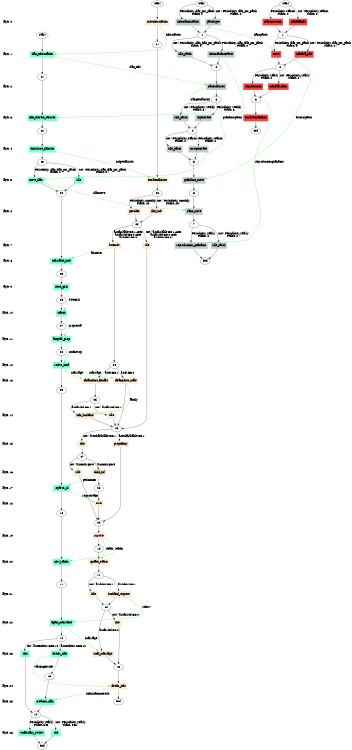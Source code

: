 digraph state_graph {
	rankdir=TB;
	size="8,5;"
	layer_0 [shape=plaintext, label="layer 0"];
	layer_1 [shape=plaintext, label="layer 1"];
	layer_0 -> layer_1 [style=invis];
	layer_2 [shape=plaintext, label="layer 2"];
	layer_1 -> layer_2 [style=invis];
	layer_3 [shape=plaintext, label="layer 3"];
	layer_2 -> layer_3 [style=invis];
	layer_4 [shape=plaintext, label="layer 4"];
	layer_3 -> layer_4 [style=invis];
	layer_5 [shape=plaintext, label="layer 5"];
	layer_4 -> layer_5 [style=invis];
	layer_6 [shape=plaintext, label="layer 6"];
	layer_5 -> layer_6 [style=invis];
	layer_7 [shape=plaintext, label="layer 7"];
	layer_6 -> layer_7 [style=invis];
	layer_8 [shape=plaintext, label="layer 8"];
	layer_7 -> layer_8 [style=invis];
	layer_9 [shape=plaintext, label="layer 9"];
	layer_8 -> layer_9 [style=invis];
	layer_10 [shape=plaintext, label="layer 10"];
	layer_9 -> layer_10 [style=invis];
	layer_11 [shape=plaintext, label="layer 11"];
	layer_10 -> layer_11 [style=invis];
	layer_12 [shape=plaintext, label="layer 12"];
	layer_11 -> layer_12 [style=invis];
	layer_13 [shape=plaintext, label="layer 13"];
	layer_12 -> layer_13 [style=invis];
	layer_14 [shape=plaintext, label="layer 14"];
	layer_13 -> layer_14 [style=invis];
	layer_15 [shape=plaintext, label="layer 15"];
	layer_14 -> layer_15 [style=invis];
	layer_16 [shape=plaintext, label="layer 16"];
	layer_15 -> layer_16 [style=invis];
	layer_17 [shape=plaintext, label="layer 17"];
	layer_16 -> layer_17 [style=invis];
	layer_18 [shape=plaintext, label="layer 18"];
	layer_17 -> layer_18 [style=invis];
	layer_19 [shape=plaintext, label="layer 19"];
	layer_18 -> layer_19 [style=invis];
	layer_20 [shape=plaintext, label="layer 20"];
	layer_19 -> layer_20 [style=invis];
	layer_21 [shape=plaintext, label="layer 21"];
	layer_20 -> layer_21 [style=invis];
	layer_22 [shape=plaintext, label="layer 22"];
	layer_21 -> layer_22 [style=invis];
	layer_23 [shape=plaintext, label="layer 23"];
	layer_22 -> layer_23 [style=invis];
	layer_24 [shape=plaintext, label="layer 24"];
	layer_23 -> layer_24 [style=invis];
	layer_25 [shape=plaintext, label="layer 25"];
	layer_24 -> layer_25 [style=invis];
	layer_26 [shape=plaintext, label="layer 26"];
	layer_25 -> layer_26 [style=invis];
	
	/* States */
	indv_end [label = "end"]
	indv_13 [label = "13"]
	indv_12 [label = "12"]
	indv_11 [label = "11"]
	indv_10 [label = "10"]
	indv_08 [label = "08"]
	indv_07 [label = "07"]
	indv_09 [label = "09"]
	indv_05 [label = "05"]
	indv_06 [label = "06"]
	indv_04 [label = "04"]
	indv_03 [label = "03"]
	indv_02 [label = "02"]
	indv_01 [label = "01"]
	indv_start [label = "start"]
	clan_end [label = "end"]
	clan_14 [label = "14"]
	clan_13 [label = "13"]
	clan_12 [label = "12"]
	clan_11 [label = "11"]
	clan_10 [label = "10"]
	clan_09 [label = "09"]
	clan_08 [label = "08"]
	clan_07 [label = "07"]
	clan_06 [label = "06"]
	clan_05 [label = "05"]
	clan_04 [label = "04"]
	clan_03 [label = "03"]
	clan_02 [label = "02"]
	clan_01 [label = "01"]
	clan_start [label = "start"]
	patch_end [label = "end"]
	patch_7 [label = "7"]
	patch_6 [label = "6"]
	patch_5 [label = "5"]
	patch_4 [label = "4"]
	patch_3 [label = "3"]
	patch_2 [label = "2"]
	patch_1 [label = "1"]
	patch_start [label = "start"]
	manada_guanacos_end [label = "end"]
	manada_guanacos_3 [label = "3"]
	manada_guanacos_2 [label = "2"]
	manada_guanacos_1 [label = "1"]
	manada_guanacos_start [label = "start"]
	indv_indvInformation_start_01 [label = "indvInformation", shape = box,style=filled,color=antiquewhite];
	indv_extractcalories_01_02 [label = "extractcalories", shape = box,style=filled,color=antiquewhite];
	indv_getolder_02_03 [label = "getolder", shape = box,style=filled,color=antiquewhite];
	indv_idle_indv_02_03 [label = "idle_indv", shape = box,style=filled,color=antiquewhite];
	indv_freeIndv_03_04 [label = "freeIndv", shape = box,style=filled,color=antiquewhite];
	indv_idle_03_06 [label = "idle", shape = box,style=filled,color=antiquewhite];
	indv_casamiento_female_04_05 [label = "casamiento_female", shape = box,style=filled,color=antiquewhite];
	indv_casamiento_male_04_06 [label = "casamiento_male", shape = box,style=filled,color=antiquewhite];
	indv_info_husband_05_06 [label = "info_husband", shape = box,style=filled,color=antiquewhite];
	indv_idle_05_06 [label = "idle", shape = box,style=filled,color=antiquewhite];
	indv_pregnancy_06_09 [label = "pregnancy", shape = box,style=filled,color=antiquewhite];
	indv_idle_06_07 [label = "idle", shape = box,style=filled,color=antiquewhite];
	indv_child_inf_07_08 [label = "child_inf", shape = box,style=filled,color=antiquewhite];
	indv_idle_07_09 [label = "idle", shape = box,style=filled,color=antiquewhite];
	indv_birth_08_09 [label = "birth", shape = box,style=filled,color=antiquewhite];
	indv_survive_09_10 [label = "survive", shape = box,style=filled,color=antiquewhite];
	indv_update_status_10_11 [label = "update_status", shape = box,style=filled,color=antiquewhite];
	indv_husband_request_11_12 [label = "husband_request", shape = box,style=filled,color=antiquewhite];
	indv_idle_11_12 [label = "idle", shape = box,style=filled,color=antiquewhite];
	indv_local_marriage_12_13 [label = "local_marriage", shape = box,style=filled,color=antiquewhite];
	indv_idle_12_13 [label = "idle", shape = box,style=filled,color=antiquewhite];
	indv_dividir_info_13_end [label = "dividir_info", shape = box,style=filled,color=antiquewhite];
	clan_clan_Information_start_01 [label = "clan_Information", shape = box,style=filled,color=aquamarine];
	clan_clan_extract_calories_01_02 [label = "clan_extract_calories", shape = box,style=filled,color=aquamarine];
	clan_distribute_calories_02_03 [label = "distribute_calories", shape = box,style=filled,color=aquamarine];
	clan_move_clan_03_04 [label = "move_clan", shape = box,style=filled,color=aquamarine];
	clan_idle_03_04 [label = "idle", shape = box,style=filled,color=aquamarine];
	clan_marriable_indv_04_05 [label = "marriable_indv", shape = box,style=filled,color=aquamarine];
	clan_send_girls_05_06 [label = "send_girls", shape = box,style=filled,color=aquamarine];
	clan_match_06_07 [label = "match", shape = box,style=filled,color=aquamarine];
	clan_aceptar_prop_07_08 [label = "aceptar_prop", shape = box,style=filled,color=aquamarine];
	clan_recive_conf_08_09 [label = "recive_conf", shape = box,style=filled,color=aquamarine];
	clan_repartir_id_09_10 [label = "repartir_id", shape = box,style=filled,color=aquamarine];
	clan_new_leader_10_11 [label = "new_leader", shape = box,style=filled,color=aquamarine];
	clan_again_marriable_11_12 [label = "again_marriable", shape = box,style=filled,color=aquamarine];
	clan_dividir_clan_12_13 [label = "dividir_clan", shape = box,style=filled,color=aquamarine];
	clan_idle_12_14 [label = "idle", shape = box,style=filled,color=aquamarine];
	clan_creacion_clan_13_14 [label = "creacion_clan", shape = box,style=filled,color=aquamarine];
	clan_vocabulary_review_14_end [label = "vocabulary_review", shape = box,style=filled,color=aquamarine];
	clan_idle_14_end [label = "idle", shape = box,style=filled,color=aquamarine];
	patch_patchtype_start_1 [label = "patchtype", shape = box,style=filled,color=azure3];
	patch_infoClansInPatch_start_1 [label = "infoClansInPatch", shape = box,style=filled,color=azure3];
	patch_idle_patch_1_2 [label = "idle_patch", shape = box,style=filled,color=azure3];
	patch_infoGuanacosPatch_1_2 [label = "infoGuanacosPatch", shape = box,style=filled,color=azure3];
	patch_patchcalories_2_3 [label = "patchcalories", shape = box,style=filled,color=azure3];
	patch_regenerate_3_4 [label = "regenerate", shape = box,style=filled,color=azure3];
	patch_idle_patch_3_4 [label = "idle_patch", shape = box,style=filled,color=azure3];
	patch_snregenerate_4_5 [label = "snregenerate", shape = box,style=filled,color=azure3];
	patch_idle_patch_4_5 [label = "idle_patch", shape = box,style=filled,color=azure3];
	patch_guanacos_move_5_6 [label = "guanacos_move", shape = box,style=filled,color=azure3];
	patch_clans_move_6_7 [label = "clans_move", shape = box,style=filled,color=azure3];
	patch_reproduccion_guanacos_7_end [label = "reproduccion_guanacos", shape = box,style=filled,color=azure3];
	patch_idle_patch_7_end [label = "idle_patch", shape = box,style=filled,color=azure3];
	manada_guanacos_manadaInfo_start_1 [label = "manadaInfo", shape = box,style=filled,color=brown1];
	manada_guanacos_seasonSwitch_start_1 [label = "seasonSwitch", shape = box,style=filled,color=brown1];
	manada_guanacos_manada_idle_1_2 [label = "manada_idle", shape = box,style=filled,color=brown1];
	manada_guanacos_move_1_2 [label = "move", shape = box,style=filled,color=brown1];
	manada_guanacos_reproduccion_2_3 [label = "reproduccion", shape = box,style=filled,color=brown1];
	manada_guanacos_manada_idle2_2_3 [label = "manada_idle2", shape = box,style=filled,color=brown1];
	manada_guanacos_surviveGuanacos_3_end [label = "surviveGuanacos", shape = box,style=filled,color=brown1];
	
	/* Transitions */
	indv_start -> indv_indvInformation_start_01;
	indv_indvInformation_start_01 -> indv_01;
	indv_01 -> indv_extractcalories_01_02;
	indv_extractcalories_01_02 -> indv_02;
	indv_02 -> indv_getolder_02_03 [ label = "Periodicity: monthly\nPhase: 29"];
	indv_getolder_02_03 -> indv_03;
	indv_02 -> indv_idle_indv_02_03 [ label = "not ( Periodicity: monthly\nPhase: 29 )"];
	indv_idle_indv_02_03 -> indv_03;
	indv_03 -> indv_freeIndv_03_04 [ label = "a.marriable EQ 1 AND\na.married EQ 0 AND\na.widow EQ 0"];
	indv_freeIndv_03_04 -> indv_04;
	indv_03 -> indv_idle_03_06 [ label = "not ( a.marriable EQ 1 AND\na.married EQ 0 AND\na.widow EQ 0 )"];
	indv_idle_03_06 -> indv_06;
	indv_04 -> indv_casamiento_female_04_05 [ label = "a.sex EQ 1"];
	indv_casamiento_female_04_05 -> indv_05;
	indv_04 -> indv_casamiento_male_04_06 [ label = "a.sex EQ 0"];
	indv_casamiento_male_04_06 -> indv_06;
	indv_05 -> indv_info_husband_05_06 [ label = "a.married EQ 1"];
	indv_info_husband_05_06 -> indv_06;
	indv_05 -> indv_idle_05_06 [ label = "not ( a.married EQ 1 )"];
	indv_idle_05_06 -> indv_06;
	indv_06 -> indv_pregnancy_06_09 [ label = "a.embarazable EQ 1"];
	indv_pregnancy_06_09 -> indv_09;
	indv_06 -> indv_idle_06_07 [ label = "not ( a.embarazable EQ 1 )"];
	indv_idle_06_07 -> indv_07;
	indv_07 -> indv_child_inf_07_08 [ label = "a.month EQ 9"];
	indv_child_inf_07_08 -> indv_08;
	indv_07 -> indv_idle_07_09 [ label = "not ( a.month EQ 9 )"];
	indv_idle_07_09 -> indv_09;
	indv_08 -> indv_birth_08_09;
	indv_birth_08_09 -> indv_09;
	indv_09 -> indv_survive_09_10;
	indv_survive_09_10 -> indv_10;
	indv_10 -> indv_update_status_10_11;
	indv_update_status_10_11 -> indv_11;
	indv_11 -> indv_husband_request_11_12 [ label = "a.widow EQ 1"];
	indv_husband_request_11_12 -> indv_12;
	indv_11 -> indv_idle_11_12 [ label = "not ( a.widow EQ 1 )"];
	indv_idle_11_12 -> indv_12;
	indv_12 -> indv_local_marriage_12_13 [ label = "a.married EQ 0"];
	indv_local_marriage_12_13 -> indv_13;
	indv_12 -> indv_idle_12_13 [ label = "not ( a.married EQ 0 )"];
	indv_idle_12_13 -> indv_13;
	indv_13 -> indv_dividir_info_13_end;
	indv_dividir_info_13_end -> indv_end;
	clan_start -> clan_clan_Information_start_01;
	clan_clan_Information_start_01 -> clan_01;
	clan_01 -> clan_clan_extract_calories_01_02;
	clan_clan_extract_calories_01_02 -> clan_02;
	clan_02 -> clan_distribute_calories_02_03;
	clan_distribute_calories_02_03 -> clan_03;
	clan_03 -> clan_move_clan_03_04 [ label = "Periodicity: clan_dias_por_patch\nPhase: 0"];
	clan_move_clan_03_04 -> clan_04;
	clan_03 -> clan_idle_03_04 [ label = "not ( Periodicity: clan_dias_por_patch\nPhase: 0 )"];
	clan_idle_03_04 -> clan_04;
	clan_04 -> clan_marriable_indv_04_05;
	clan_marriable_indv_04_05 -> clan_05;
	clan_05 -> clan_send_girls_05_06;
	clan_send_girls_05_06 -> clan_06;
	clan_06 -> clan_match_06_07;
	clan_match_06_07 -> clan_07;
	clan_07 -> clan_aceptar_prop_07_08;
	clan_aceptar_prop_07_08 -> clan_08;
	clan_08 -> clan_recive_conf_08_09;
	clan_recive_conf_08_09 -> clan_09;
	clan_09 -> clan_repartir_id_09_10;
	clan_repartir_id_09_10 -> clan_10;
	clan_10 -> clan_new_leader_10_11;
	clan_new_leader_10_11 -> clan_11;
	clan_11 -> clan_again_marriable_11_12;
	clan_again_marriable_11_12 -> clan_12;
	clan_12 -> clan_dividir_clan_12_13 [ label = "a.members GEQ 10"];
	clan_dividir_clan_12_13 -> clan_13;
	clan_12 -> clan_idle_12_14 [ label = "not ( a.members GEQ 10 )"];
	clan_idle_12_14 -> clan_14;
	clan_13 -> clan_creacion_clan_13_14;
	clan_creacion_clan_13_14 -> clan_14;
	clan_14 -> clan_vocabulary_review_14_end [ label = "Periodicity: yearly\nPhase: 348"];
	clan_vocabulary_review_14_end -> clan_end;
	clan_14 -> clan_idle_14_end [ label = "not ( Periodicity: yearly\nPhase: 348 )"];
	clan_idle_14_end -> clan_end;
	patch_start -> patch_patchtype_start_1 [ label = "not ( Periodicity: dias_por_patch\nPhase: 0 )"];
	patch_patchtype_start_1 -> patch_1;
	patch_start -> patch_infoClansInPatch_start_1 [ label = "Periodicity: dias_por_patch\nPhase: 0"];
	patch_infoClansInPatch_start_1 -> patch_1;
	patch_1 -> patch_idle_patch_1_2 [ label = "not ( Periodicity: clan_dias_por_patch\nPhase: 0 )"];
	patch_idle_patch_1_2 -> patch_2;
	patch_1 -> patch_infoGuanacosPatch_1_2 [ label = "Periodicity: clan_dias_por_patch\nPhase: 0"];
	patch_infoGuanacosPatch_1_2 -> patch_2;
	patch_2 -> patch_patchcalories_2_3;
	patch_patchcalories_2_3 -> patch_3;
	patch_3 -> patch_regenerate_3_4 [ label = "Periodicity: weekly\nPhase: 6"];
	patch_regenerate_3_4 -> patch_4;
	patch_3 -> patch_idle_patch_3_4 [ label = "not ( Periodicity: weekly\nPhase: 6 )"];
	patch_idle_patch_3_4 -> patch_4;
	patch_4 -> patch_snregenerate_4_5 [ label = "Periodicity: season\nPhase: 0"];
	patch_snregenerate_4_5 -> patch_5;
	patch_4 -> patch_idle_patch_4_5 [ label = "not ( Periodicity: season\nPhase: 0 )"];
	patch_idle_patch_4_5 -> patch_5;
	patch_5 -> patch_guanacos_move_5_6;
	patch_guanacos_move_5_6 -> patch_6;
	patch_6 -> patch_clans_move_6_7;
	patch_clans_move_6_7 -> patch_7;
	patch_7 -> patch_reproduccion_guanacos_7_end [ label = "Periodicity: yearly\nPhase: 0"];
	patch_reproduccion_guanacos_7_end -> patch_end;
	patch_7 -> patch_idle_patch_7_end [ label = "not ( Periodicity: yearly\nPhase: 0 )"];
	patch_idle_patch_7_end -> patch_end;
	manada_guanacos_start -> manada_guanacos_manadaInfo_start_1 [ label = "not ( Periodicity: season\nPhase: 0 )"];
	manada_guanacos_manadaInfo_start_1 -> manada_guanacos_1;
	manada_guanacos_start -> manada_guanacos_seasonSwitch_start_1 [ label = "Periodicity: season\nPhase: 0"];
	manada_guanacos_seasonSwitch_start_1 -> manada_guanacos_1;
	manada_guanacos_1 -> manada_guanacos_manada_idle_1_2 [ label = "not ( Periodicity: dias_por_patch\nPhase: 0 )"];
	manada_guanacos_manada_idle_1_2 -> manada_guanacos_2;
	manada_guanacos_1 -> manada_guanacos_move_1_2 [ label = "Periodicity: dias_por_patch\nPhase: 0"];
	manada_guanacos_move_1_2 -> manada_guanacos_2;
	manada_guanacos_2 -> manada_guanacos_reproduccion_2_3 [ label = "Periodicity: yearly\nPhase: 0"];
	manada_guanacos_reproduccion_2_3 -> manada_guanacos_3;
	manada_guanacos_2 -> manada_guanacos_manada_idle2_2_3 [ label = "not ( Periodicity: yearly\nPhase: 0 )"];
	manada_guanacos_manada_idle2_2_3 -> manada_guanacos_3;
	manada_guanacos_3 -> manada_guanacos_surviveGuanacos_3_end;
	manada_guanacos_surviveGuanacos_3_end -> manada_guanacos_end;
	
	/* Communications */
	patch_infoClansInPatch_start_1 -> manada_guanacos_move_1_2 [ label = "clanspatch" color="#00ff00" constraint=false];
	manada_guanacos_reproduccion_2_3 -> patch_reproduccion_guanacos_7_end [ label = "reproduccionguanacos" color="#00ff00" constraint=false];
	clan_move_clan_03_04 -> patch_clans_move_6_7 [ label = "clanmove" color="#00ff00" constraint=false];
	manada_guanacos_move_1_2 -> patch_guanacos_move_5_6 [ label = "adultospatch" color="#00ff00" constraint=false];
	clan_clan_Information_start_01 -> patch_patchcalories_2_3 [ label = "clan_info" color="#00ff00" constraint=false];
	indv_dividir_info_13_end -> clan_creacion_clan_13_14 [ label = "informationDivide" color="#00ff00" constraint=false];
	indv_husband_request_11_12 -> clan_again_marriable_11_12 [ label = "widow" color="#00ff00" constraint=false];
	indv_survive_09_10 -> clan_new_leader_10_11 [ label = "leader" color="#00ff00" constraint=false];
	indv_child_inf_07_08 -> clan_repartir_id_09_10 [ label = "peticionID" color="#00ff00" constraint=false];
	clan_aceptar_prop_07_08 -> clan_recive_conf_08_09 [ label = "confirProp" color="#00ff00" constraint=false];
	clan_match_06_07 -> clan_aceptar_prop_07_08 [ label = "propuesta" color="#00ff00" constraint=false];
	clan_send_girls_05_06 -> clan_match_06_07 [ label = "freeGirls" color="#00ff00" constraint=false];
	indv_freeIndv_03_04 -> clan_marriable_indv_04_05 [ label = "ancestor" color="#00ff00" constraint=false];
	patch_infoGuanacosPatch_1_2 -> clan_move_clan_03_04 [ label = "guanacospatch" color="#00ff00" constraint=false];
	patch_patchcalories_2_3 -> clan_clan_extract_calories_01_02 [ label = "clangetcalories" color="#00ff00" constraint=false];
	indv_indvInformation_start_01 -> clan_clan_Information_start_01 [ label = "information" color="#00ff00" constraint=false];
	clan_dividir_clan_12_13 -> indv_dividir_info_13_end [ label = "warningDivide" color="#00ff00" constraint=false];
	clan_again_marriable_11_12 -> indv_local_marriage_12_13 [ label = "lmarriage" color="#00ff00" constraint=false];
	indv_survive_09_10 -> indv_update_status_10_11 [ label = "death" color="#00ff00" constraint=false];
	clan_repartir_id_09_10 -> indv_birth_08_09 [ label = "respuestaID" color="#00ff00" constraint=false];
	indv_casamiento_male_04_06 -> indv_info_husband_05_06 [ label = "family" color="#00ff00" constraint=false];
	clan_recive_conf_08_09 -> indv_casamiento_male_04_06 [ label = "marriage" color="#00ff00" constraint=false];
	clan_recive_conf_08_09 -> indv_casamiento_female_04_05 [ label = "marriage" color="#00ff00" constraint=false];
	clan_distribute_calories_02_03 -> indv_extractcalories_01_02 [ label = "indgetcalories" color="#00ff00" constraint=false];
	{ rank=same; layer_0;  indv_indvInformation_start_01;  patch_patchtype_start_1;  patch_infoClansInPatch_start_1;  manada_guanacos_manadaInfo_start_1;  manada_guanacos_seasonSwitch_start_1; }
	{ rank=same; layer_1;  clan_clan_Information_start_01;  patch_idle_patch_1_2;  patch_infoGuanacosPatch_1_2;  manada_guanacos_manada_idle_1_2;  manada_guanacos_move_1_2; }
	{ rank=same; layer_2;  patch_patchcalories_2_3;  manada_guanacos_reproduccion_2_3;  manada_guanacos_manada_idle2_2_3; }
	{ rank=same; layer_3;  clan_clan_extract_calories_01_02;  patch_regenerate_3_4;  patch_idle_patch_3_4;  manada_guanacos_surviveGuanacos_3_end; }
	{ rank=same; layer_4;  clan_distribute_calories_02_03;  patch_snregenerate_4_5;  patch_idle_patch_4_5; }
	{ rank=same; layer_5;  indv_extractcalories_01_02;  clan_move_clan_03_04;  clan_idle_03_04;  patch_guanacos_move_5_6; }
	{ rank=same; layer_6;  indv_getolder_02_03;  indv_idle_indv_02_03;  patch_clans_move_6_7; }
	{ rank=same; layer_7;  indv_freeIndv_03_04;  indv_idle_03_06;  patch_reproduccion_guanacos_7_end;  patch_idle_patch_7_end; }
	{ rank=same; layer_8;  clan_marriable_indv_04_05; }
	{ rank=same; layer_9;  clan_send_girls_05_06; }
	{ rank=same; layer_10;  clan_match_06_07; }
	{ rank=same; layer_11;  clan_aceptar_prop_07_08; }
	{ rank=same; layer_12;  clan_recive_conf_08_09; }
	{ rank=same; layer_13;  indv_casamiento_female_04_05;  indv_casamiento_male_04_06; }
	{ rank=same; layer_14;  indv_info_husband_05_06;  indv_idle_05_06; }
	{ rank=same; layer_15;  indv_pregnancy_06_09;  indv_idle_06_07; }
	{ rank=same; layer_16;  indv_child_inf_07_08;  indv_idle_07_09; }
	{ rank=same; layer_17;  clan_repartir_id_09_10; }
	{ rank=same; layer_18;  indv_birth_08_09; }
	{ rank=same; layer_19;  indv_survive_09_10; }
	{ rank=same; layer_20;  indv_update_status_10_11;  clan_new_leader_10_11; }
	{ rank=same; layer_21;  indv_husband_request_11_12;  indv_idle_11_12; }
	{ rank=same; layer_22;  indv_idle_12_13;  clan_again_marriable_11_12; }
	{ rank=same; layer_23;  indv_local_marriage_12_13;  clan_dividir_clan_12_13;  clan_idle_12_14; }
	{ rank=same; layer_24;  indv_dividir_info_13_end; }
	{ rank=same; layer_25;  clan_creacion_clan_13_14; }
	{ rank=same; layer_26;  clan_vocabulary_review_14_end;  clan_idle_14_end; }
}